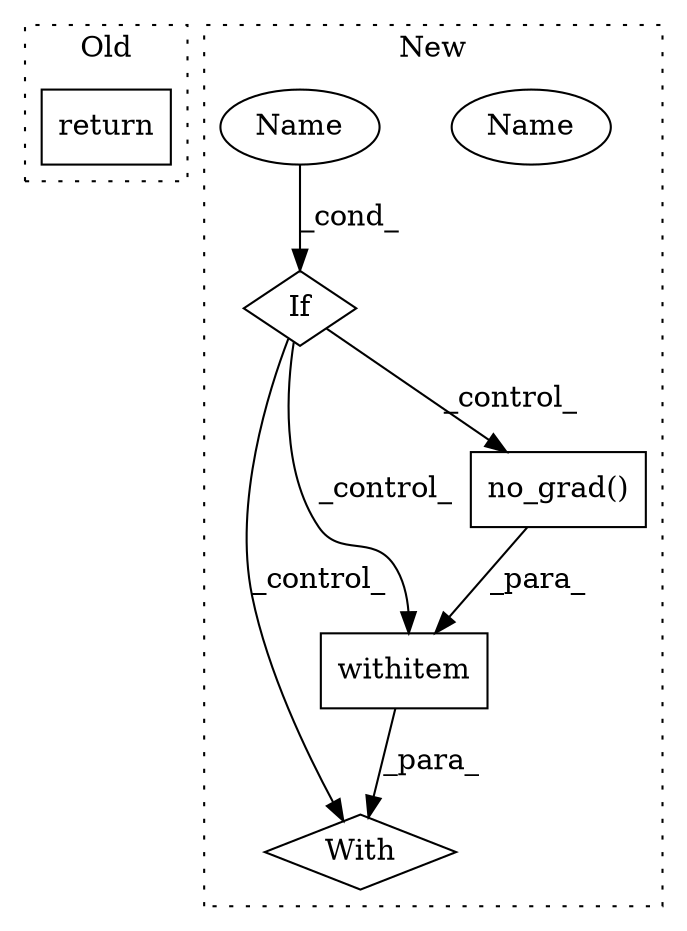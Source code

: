 digraph G {
subgraph cluster0 {
1 [label="return" a="93" s="13327" l="7" shape="box"];
label = "Old";
style="dotted";
}
subgraph cluster1 {
2 [label="With" a="39" s="12188,12198" l="5,28" shape="diamond"];
3 [label="withitem" a="49" s="12193" l="5" shape="box"];
4 [label="no_grad()" a="75" s="12193" l="15" shape="box"];
5 [label="If" a="96" s="12159,12174" l="3,14" shape="diamond"];
6 [label="Name" a="87" s="12162" l="12" shape="ellipse"];
7 [label="Name" a="87" s="12162" l="12" shape="ellipse"];
label = "New";
style="dotted";
}
3 -> 2 [label="_para_"];
4 -> 3 [label="_para_"];
5 -> 3 [label="_control_"];
5 -> 4 [label="_control_"];
5 -> 2 [label="_control_"];
7 -> 5 [label="_cond_"];
}